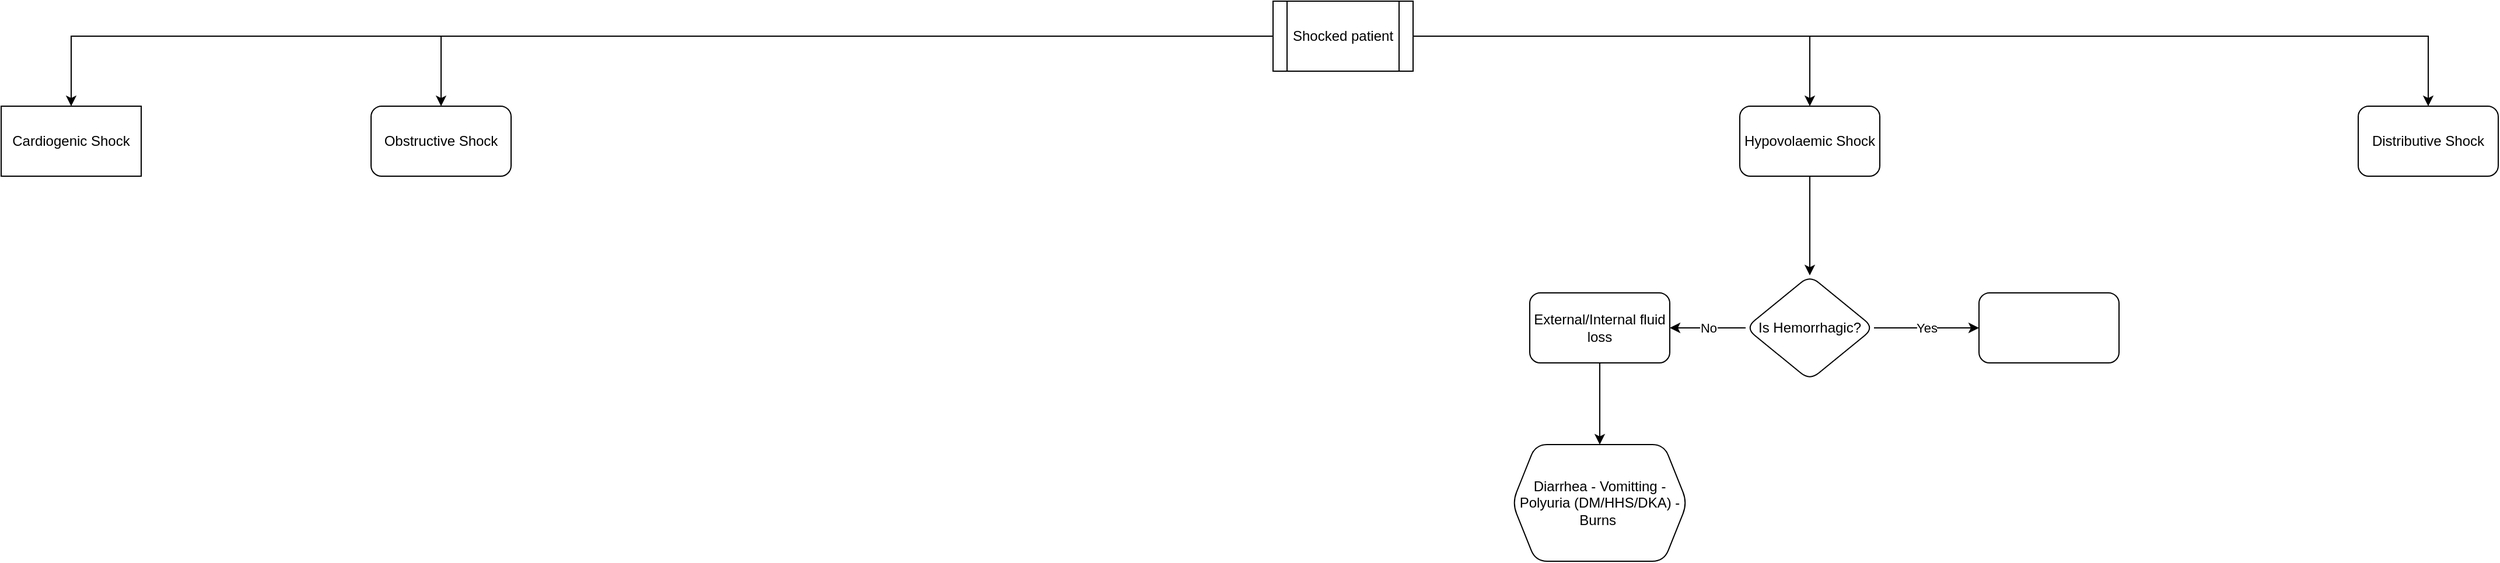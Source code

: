 <mxfile version="22.0.8" type="github">
  <diagram name="Page-1" id="c7558073-3199-34d8-9f00-42111426c3f3">
    <mxGraphModel dx="1538" dy="319" grid="1" gridSize="10" guides="1" tooltips="1" connect="1" arrows="1" fold="1" page="1" pageScale="1" pageWidth="826" pageHeight="1169" background="none" math="0" shadow="0">
      <root>
        <mxCell id="0" />
        <mxCell id="1" parent="0" />
        <mxCell id="V2TOWGSB-yaAoC9O6gta-98" value="" style="edgeStyle=orthogonalEdgeStyle;rounded=0;orthogonalLoop=1;jettySize=auto;html=1;" edge="1" parent="1" source="V2TOWGSB-yaAoC9O6gta-96" target="V2TOWGSB-yaAoC9O6gta-97">
          <mxGeometry relative="1" as="geometry" />
        </mxCell>
        <mxCell id="V2TOWGSB-yaAoC9O6gta-100" value="" style="edgeStyle=orthogonalEdgeStyle;rounded=0;orthogonalLoop=1;jettySize=auto;html=1;" edge="1" parent="1" source="V2TOWGSB-yaAoC9O6gta-96" target="V2TOWGSB-yaAoC9O6gta-99">
          <mxGeometry relative="1" as="geometry" />
        </mxCell>
        <mxCell id="V2TOWGSB-yaAoC9O6gta-102" value="" style="edgeStyle=orthogonalEdgeStyle;rounded=0;orthogonalLoop=1;jettySize=auto;html=1;" edge="1" parent="1" source="V2TOWGSB-yaAoC9O6gta-96" target="V2TOWGSB-yaAoC9O6gta-101">
          <mxGeometry relative="1" as="geometry" />
        </mxCell>
        <mxCell id="V2TOWGSB-yaAoC9O6gta-104" value="" style="edgeStyle=orthogonalEdgeStyle;rounded=0;orthogonalLoop=1;jettySize=auto;html=1;" edge="1" parent="1" source="V2TOWGSB-yaAoC9O6gta-96" target="V2TOWGSB-yaAoC9O6gta-103">
          <mxGeometry relative="1" as="geometry" />
        </mxCell>
        <mxCell id="V2TOWGSB-yaAoC9O6gta-96" value="Shocked patient" style="shape=process;whiteSpace=wrap;html=1;backgroundOutline=1;" vertex="1" parent="1">
          <mxGeometry x="360" width="120" height="60" as="geometry" />
        </mxCell>
        <mxCell id="V2TOWGSB-yaAoC9O6gta-97" value="Cardiogenic Shock" style="whiteSpace=wrap;html=1;" vertex="1" parent="1">
          <mxGeometry x="-730" y="90" width="120" height="60" as="geometry" />
        </mxCell>
        <mxCell id="V2TOWGSB-yaAoC9O6gta-99" value="Obstructive Shock" style="rounded=1;whiteSpace=wrap;html=1;" vertex="1" parent="1">
          <mxGeometry x="-413" y="90" width="120" height="60" as="geometry" />
        </mxCell>
        <mxCell id="V2TOWGSB-yaAoC9O6gta-107" value="" style="edgeStyle=orthogonalEdgeStyle;rounded=0;orthogonalLoop=1;jettySize=auto;html=1;" edge="1" parent="1" source="V2TOWGSB-yaAoC9O6gta-101" target="V2TOWGSB-yaAoC9O6gta-106">
          <mxGeometry relative="1" as="geometry" />
        </mxCell>
        <mxCell id="V2TOWGSB-yaAoC9O6gta-101" value="Hypovolaemic Shock" style="rounded=1;whiteSpace=wrap;html=1;" vertex="1" parent="1">
          <mxGeometry x="760" y="90" width="120" height="60" as="geometry" />
        </mxCell>
        <mxCell id="V2TOWGSB-yaAoC9O6gta-103" value="Distributive Shock" style="rounded=1;whiteSpace=wrap;html=1;" vertex="1" parent="1">
          <mxGeometry x="1290" y="90" width="120" height="60" as="geometry" />
        </mxCell>
        <mxCell id="V2TOWGSB-yaAoC9O6gta-113" value="Yes" style="edgeStyle=orthogonalEdgeStyle;rounded=0;orthogonalLoop=1;jettySize=auto;html=1;" edge="1" parent="1" source="V2TOWGSB-yaAoC9O6gta-106" target="V2TOWGSB-yaAoC9O6gta-112">
          <mxGeometry relative="1" as="geometry" />
        </mxCell>
        <mxCell id="V2TOWGSB-yaAoC9O6gta-115" value="No" style="edgeStyle=orthogonalEdgeStyle;rounded=0;orthogonalLoop=1;jettySize=auto;html=1;" edge="1" parent="1" source="V2TOWGSB-yaAoC9O6gta-106" target="V2TOWGSB-yaAoC9O6gta-114">
          <mxGeometry relative="1" as="geometry" />
        </mxCell>
        <mxCell id="V2TOWGSB-yaAoC9O6gta-106" value="Is Hemorrhagic?" style="rhombus;whiteSpace=wrap;html=1;rounded=1;" vertex="1" parent="1">
          <mxGeometry x="765" y="235" width="110" height="90" as="geometry" />
        </mxCell>
        <mxCell id="V2TOWGSB-yaAoC9O6gta-112" value="" style="whiteSpace=wrap;html=1;rounded=1;" vertex="1" parent="1">
          <mxGeometry x="965" y="250" width="120" height="60" as="geometry" />
        </mxCell>
        <mxCell id="V2TOWGSB-yaAoC9O6gta-119" value="" style="edgeStyle=orthogonalEdgeStyle;rounded=0;orthogonalLoop=1;jettySize=auto;html=1;" edge="1" parent="1" source="V2TOWGSB-yaAoC9O6gta-114" target="V2TOWGSB-yaAoC9O6gta-118">
          <mxGeometry relative="1" as="geometry" />
        </mxCell>
        <mxCell id="V2TOWGSB-yaAoC9O6gta-114" value="External/Internal fluid loss" style="whiteSpace=wrap;html=1;rounded=1;" vertex="1" parent="1">
          <mxGeometry x="580" y="250" width="120" height="60" as="geometry" />
        </mxCell>
        <mxCell id="V2TOWGSB-yaAoC9O6gta-118" value="Diarrhea - Vomitting -Polyuria (DM/HHS/DKA) - Burns&amp;nbsp;" style="shape=hexagon;perimeter=hexagonPerimeter2;whiteSpace=wrap;html=1;fixedSize=1;rounded=1;" vertex="1" parent="1">
          <mxGeometry x="565" y="380" width="150" height="100" as="geometry" />
        </mxCell>
      </root>
    </mxGraphModel>
  </diagram>
</mxfile>
